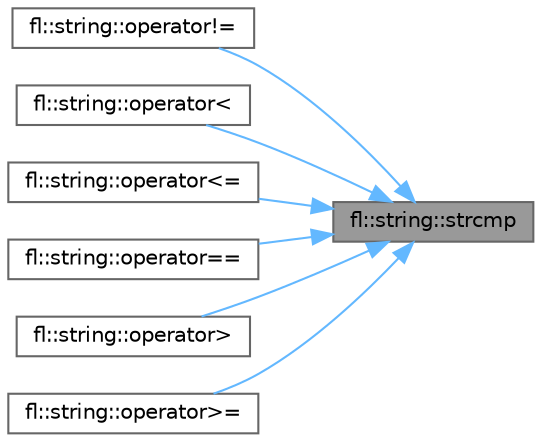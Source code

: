 digraph "fl::string::strcmp"
{
 // INTERACTIVE_SVG=YES
 // LATEX_PDF_SIZE
  bgcolor="transparent";
  edge [fontname=Helvetica,fontsize=10,labelfontname=Helvetica,labelfontsize=10];
  node [fontname=Helvetica,fontsize=10,shape=box,height=0.2,width=0.4];
  rankdir="RL";
  Node1 [id="Node000001",label="fl::string::strcmp",height=0.2,width=0.4,color="gray40", fillcolor="grey60", style="filled", fontcolor="black",tooltip=" "];
  Node1 -> Node2 [id="edge1_Node000001_Node000002",dir="back",color="steelblue1",style="solid",tooltip=" "];
  Node2 [id="Node000002",label="fl::string::operator!=",height=0.2,width=0.4,color="grey40", fillcolor="white", style="filled",URL="$d2/db2/classfl_1_1string_a8ba8fc10337377b4c1f2f4b3d8338752.html#a8ba8fc10337377b4c1f2f4b3d8338752",tooltip=" "];
  Node1 -> Node3 [id="edge2_Node000001_Node000003",dir="back",color="steelblue1",style="solid",tooltip=" "];
  Node3 [id="Node000003",label="fl::string::operator\<",height=0.2,width=0.4,color="grey40", fillcolor="white", style="filled",URL="$d2/db2/classfl_1_1string_ac62b32c5ddfe2608fc938e898bf72b35.html#ac62b32c5ddfe2608fc938e898bf72b35",tooltip=" "];
  Node1 -> Node4 [id="edge3_Node000001_Node000004",dir="back",color="steelblue1",style="solid",tooltip=" "];
  Node4 [id="Node000004",label="fl::string::operator\<=",height=0.2,width=0.4,color="grey40", fillcolor="white", style="filled",URL="$d2/db2/classfl_1_1string_a791f30cce6b78986d8ddec1f883d29d0.html#a791f30cce6b78986d8ddec1f883d29d0",tooltip=" "];
  Node1 -> Node5 [id="edge4_Node000001_Node000005",dir="back",color="steelblue1",style="solid",tooltip=" "];
  Node5 [id="Node000005",label="fl::string::operator==",height=0.2,width=0.4,color="grey40", fillcolor="white", style="filled",URL="$d2/db2/classfl_1_1string_a195600169265d69e6f127dae34ffe717.html#a195600169265d69e6f127dae34ffe717",tooltip=" "];
  Node1 -> Node6 [id="edge5_Node000001_Node000006",dir="back",color="steelblue1",style="solid",tooltip=" "];
  Node6 [id="Node000006",label="fl::string::operator\>",height=0.2,width=0.4,color="grey40", fillcolor="white", style="filled",URL="$d2/db2/classfl_1_1string_a25f72b3f031881e9702e282a974ae4bf.html#a25f72b3f031881e9702e282a974ae4bf",tooltip=" "];
  Node1 -> Node7 [id="edge6_Node000001_Node000007",dir="back",color="steelblue1",style="solid",tooltip=" "];
  Node7 [id="Node000007",label="fl::string::operator\>=",height=0.2,width=0.4,color="grey40", fillcolor="white", style="filled",URL="$d2/db2/classfl_1_1string_a6c719df8f9b269c5a09c02d0f9c21868.html#a6c719df8f9b269c5a09c02d0f9c21868",tooltip=" "];
}

